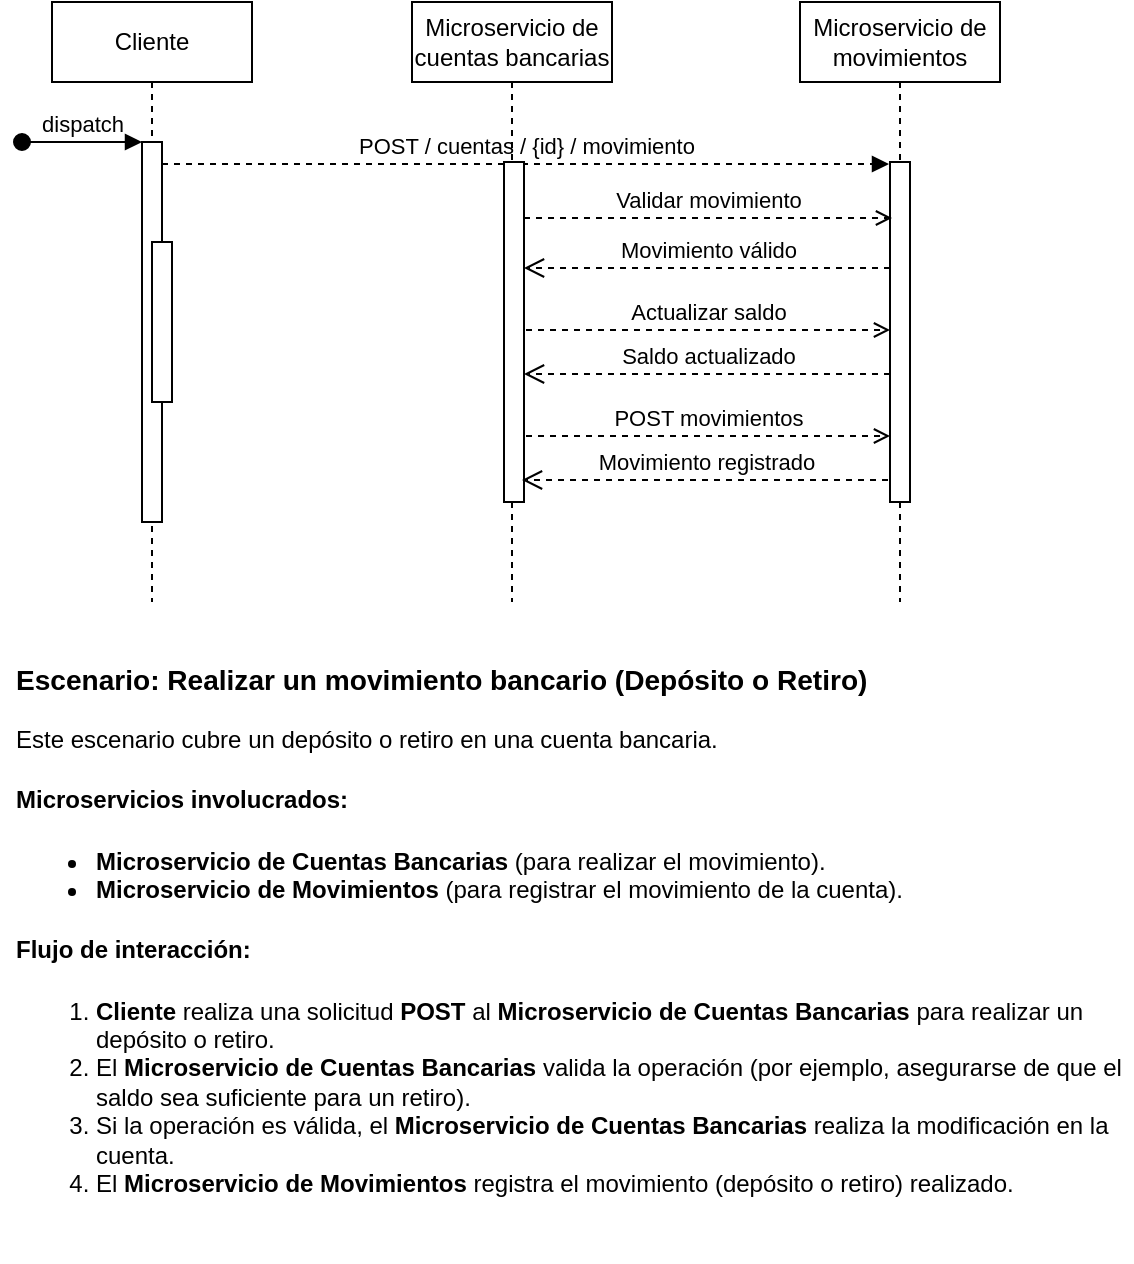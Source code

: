 <mxfile version="24.7.17">
  <diagram name="Page-1" id="2YBvvXClWsGukQMizWep">
    <mxGraphModel dx="864" dy="508" grid="1" gridSize="10" guides="1" tooltips="1" connect="1" arrows="1" fold="1" page="1" pageScale="1" pageWidth="850" pageHeight="1100" math="0" shadow="0">
      <root>
        <mxCell id="0" />
        <mxCell id="1" parent="0" />
        <mxCell id="iaFFKfAGbCPKaMlXtrOD-1" value="Cliente" style="shape=umlLifeline;perimeter=lifelinePerimeter;whiteSpace=wrap;html=1;container=0;dropTarget=0;collapsible=0;recursiveResize=0;outlineConnect=0;portConstraint=eastwest;newEdgeStyle={&quot;edgeStyle&quot;:&quot;elbowEdgeStyle&quot;,&quot;elbow&quot;:&quot;vertical&quot;,&quot;curved&quot;:0,&quot;rounded&quot;:0};" vertex="1" parent="1">
          <mxGeometry x="50" y="50" width="100" height="300" as="geometry" />
        </mxCell>
        <mxCell id="iaFFKfAGbCPKaMlXtrOD-2" value="" style="html=1;points=[];perimeter=orthogonalPerimeter;outlineConnect=0;targetShapes=umlLifeline;portConstraint=eastwest;newEdgeStyle={&quot;edgeStyle&quot;:&quot;elbowEdgeStyle&quot;,&quot;elbow&quot;:&quot;vertical&quot;,&quot;curved&quot;:0,&quot;rounded&quot;:0};" vertex="1" parent="iaFFKfAGbCPKaMlXtrOD-1">
          <mxGeometry x="45" y="70" width="10" height="190" as="geometry" />
        </mxCell>
        <mxCell id="iaFFKfAGbCPKaMlXtrOD-3" value="dispatch" style="html=1;verticalAlign=bottom;startArrow=oval;endArrow=block;startSize=8;edgeStyle=elbowEdgeStyle;elbow=vertical;curved=0;rounded=0;" edge="1" parent="iaFFKfAGbCPKaMlXtrOD-1" target="iaFFKfAGbCPKaMlXtrOD-2">
          <mxGeometry relative="1" as="geometry">
            <mxPoint x="-15" y="70" as="sourcePoint" />
          </mxGeometry>
        </mxCell>
        <mxCell id="iaFFKfAGbCPKaMlXtrOD-4" value="" style="html=1;points=[];perimeter=orthogonalPerimeter;outlineConnect=0;targetShapes=umlLifeline;portConstraint=eastwest;newEdgeStyle={&quot;edgeStyle&quot;:&quot;elbowEdgeStyle&quot;,&quot;elbow&quot;:&quot;vertical&quot;,&quot;curved&quot;:0,&quot;rounded&quot;:0};" vertex="1" parent="iaFFKfAGbCPKaMlXtrOD-1">
          <mxGeometry x="50" y="120" width="10" height="80" as="geometry" />
        </mxCell>
        <mxCell id="iaFFKfAGbCPKaMlXtrOD-7" value="POST / cuentas / {id} / movimiento" style="html=1;verticalAlign=bottom;endArrow=block;edgeStyle=elbowEdgeStyle;elbow=vertical;curved=0;rounded=0;dashed=1;" edge="1" parent="1">
          <mxGeometry relative="1" as="geometry">
            <mxPoint x="105" y="131" as="sourcePoint" />
            <Array as="points">
              <mxPoint x="190" y="131" />
            </Array>
            <mxPoint x="468.5" y="131" as="targetPoint" />
          </mxGeometry>
        </mxCell>
        <mxCell id="iaFFKfAGbCPKaMlXtrOD-9" value="Microservicio de cuentas bancarias" style="shape=umlLifeline;perimeter=lifelinePerimeter;whiteSpace=wrap;html=1;container=0;dropTarget=0;collapsible=0;recursiveResize=0;outlineConnect=0;portConstraint=eastwest;newEdgeStyle={&quot;edgeStyle&quot;:&quot;elbowEdgeStyle&quot;,&quot;elbow&quot;:&quot;vertical&quot;,&quot;curved&quot;:0,&quot;rounded&quot;:0};" vertex="1" parent="1">
          <mxGeometry x="230" y="50" width="100" height="300" as="geometry" />
        </mxCell>
        <mxCell id="iaFFKfAGbCPKaMlXtrOD-10" value="" style="html=1;points=[];perimeter=orthogonalPerimeter;outlineConnect=0;targetShapes=umlLifeline;portConstraint=eastwest;newEdgeStyle={&quot;edgeStyle&quot;:&quot;elbowEdgeStyle&quot;,&quot;elbow&quot;:&quot;vertical&quot;,&quot;curved&quot;:0,&quot;rounded&quot;:0};" vertex="1" parent="iaFFKfAGbCPKaMlXtrOD-9">
          <mxGeometry x="46" y="80" width="10" height="170" as="geometry" />
        </mxCell>
        <mxCell id="iaFFKfAGbCPKaMlXtrOD-11" value="Microservicio de movimientos" style="shape=umlLifeline;perimeter=lifelinePerimeter;whiteSpace=wrap;html=1;container=0;dropTarget=0;collapsible=0;recursiveResize=0;outlineConnect=0;portConstraint=eastwest;newEdgeStyle={&quot;edgeStyle&quot;:&quot;elbowEdgeStyle&quot;,&quot;elbow&quot;:&quot;vertical&quot;,&quot;curved&quot;:0,&quot;rounded&quot;:0};" vertex="1" parent="1">
          <mxGeometry x="424" y="50" width="100" height="300" as="geometry" />
        </mxCell>
        <mxCell id="iaFFKfAGbCPKaMlXtrOD-12" value="" style="html=1;points=[];perimeter=orthogonalPerimeter;outlineConnect=0;targetShapes=umlLifeline;portConstraint=eastwest;newEdgeStyle={&quot;edgeStyle&quot;:&quot;elbowEdgeStyle&quot;,&quot;elbow&quot;:&quot;vertical&quot;,&quot;curved&quot;:0,&quot;rounded&quot;:0};" vertex="1" parent="iaFFKfAGbCPKaMlXtrOD-11">
          <mxGeometry x="45" y="80" width="10" height="170" as="geometry" />
        </mxCell>
        <mxCell id="iaFFKfAGbCPKaMlXtrOD-15" value="Movimiento válido" style="html=1;verticalAlign=bottom;endArrow=open;dashed=1;endSize=8;edgeStyle=elbowEdgeStyle;elbow=vertical;curved=0;rounded=0;" edge="1" parent="1" source="iaFFKfAGbCPKaMlXtrOD-12">
          <mxGeometry relative="1" as="geometry">
            <mxPoint x="286" y="183" as="targetPoint" />
            <Array as="points">
              <mxPoint x="381" y="183" />
            </Array>
            <mxPoint x="456" y="183" as="sourcePoint" />
          </mxGeometry>
        </mxCell>
        <mxCell id="iaFFKfAGbCPKaMlXtrOD-16" value="Validar movimiento" style="html=1;verticalAlign=bottom;endArrow=open;edgeStyle=elbowEdgeStyle;elbow=vertical;curved=0;rounded=0;strokeWidth=1;endFill=0;dashed=1;" edge="1" parent="1">
          <mxGeometry relative="1" as="geometry">
            <mxPoint x="286" y="158" as="sourcePoint" />
            <Array as="points">
              <mxPoint x="371" y="158" />
            </Array>
            <mxPoint x="470" y="158" as="targetPoint" />
          </mxGeometry>
        </mxCell>
        <mxCell id="iaFFKfAGbCPKaMlXtrOD-17" value="Actualizar saldo" style="html=1;verticalAlign=bottom;endArrow=open;edgeStyle=elbowEdgeStyle;elbow=vertical;curved=0;rounded=0;strokeWidth=1;endFill=0;dashed=1;" edge="1" parent="1" target="iaFFKfAGbCPKaMlXtrOD-12">
          <mxGeometry relative="1" as="geometry">
            <mxPoint x="287" y="214" as="sourcePoint" />
            <Array as="points">
              <mxPoint x="372" y="214" />
            </Array>
            <mxPoint x="457" y="214" as="targetPoint" />
          </mxGeometry>
        </mxCell>
        <mxCell id="iaFFKfAGbCPKaMlXtrOD-18" value="Saldo actualizado" style="html=1;verticalAlign=bottom;endArrow=open;dashed=1;endSize=8;edgeStyle=elbowEdgeStyle;elbow=vertical;curved=0;rounded=0;" edge="1" parent="1" source="iaFFKfAGbCPKaMlXtrOD-12">
          <mxGeometry relative="1" as="geometry">
            <mxPoint x="286" y="236" as="targetPoint" />
            <Array as="points">
              <mxPoint x="381" y="236" />
            </Array>
            <mxPoint x="456" y="236" as="sourcePoint" />
          </mxGeometry>
        </mxCell>
        <mxCell id="iaFFKfAGbCPKaMlXtrOD-19" value="POST movimientos" style="html=1;verticalAlign=bottom;endArrow=open;edgeStyle=elbowEdgeStyle;elbow=horizontal;curved=0;rounded=0;strokeWidth=1;endFill=0;dashed=1;" edge="1" parent="1">
          <mxGeometry relative="1" as="geometry">
            <mxPoint x="287" y="267" as="sourcePoint" />
            <Array as="points">
              <mxPoint x="372" y="267" />
            </Array>
            <mxPoint x="469" y="267" as="targetPoint" />
          </mxGeometry>
        </mxCell>
        <mxCell id="iaFFKfAGbCPKaMlXtrOD-20" value="Movimiento registrado" style="html=1;verticalAlign=bottom;endArrow=open;dashed=1;endSize=8;edgeStyle=elbowEdgeStyle;elbow=vertical;curved=0;rounded=0;" edge="1" parent="1">
          <mxGeometry relative="1" as="geometry">
            <mxPoint x="285" y="289" as="targetPoint" />
            <Array as="points">
              <mxPoint x="380" y="289" />
            </Array>
            <mxPoint x="468" y="289" as="sourcePoint" />
          </mxGeometry>
        </mxCell>
        <mxCell id="iaFFKfAGbCPKaMlXtrOD-21" value="&lt;h3&gt;&lt;strong&gt;Escenario: Realizar un movimiento bancario (Depósito o Retiro)&lt;/strong&gt;&lt;/h3&gt;&lt;p&gt;Este escenario cubre un depósito o retiro en una cuenta bancaria.&lt;/p&gt;&lt;h4&gt;&lt;strong&gt;Microservicios involucrados:&lt;/strong&gt;&lt;/h4&gt;&lt;ul&gt;&lt;li&gt;&lt;strong&gt;Microservicio de Cuentas Bancarias&lt;/strong&gt; (para realizar el movimiento).&lt;/li&gt;&lt;li&gt;&lt;strong&gt;Microservicio de Movimientos&lt;/strong&gt; (para registrar el movimiento de la cuenta).&lt;/li&gt;&lt;/ul&gt;&lt;h4&gt;&lt;strong&gt;Flujo de interacción:&lt;/strong&gt;&lt;/h4&gt;&lt;ol&gt;&lt;li&gt;&lt;strong&gt;Cliente&lt;/strong&gt; realiza una solicitud &lt;strong&gt;POST&lt;/strong&gt; al &lt;strong&gt;Microservicio de Cuentas Bancarias&lt;/strong&gt; para realizar un depósito o retiro.&lt;/li&gt;&lt;li&gt;El &lt;strong&gt;Microservicio de Cuentas Bancarias&lt;/strong&gt; valida la operación (por ejemplo, asegurarse de que el saldo sea suficiente para un retiro).&lt;/li&gt;&lt;li&gt;Si la operación es válida, el &lt;strong&gt;Microservicio de Cuentas Bancarias&lt;/strong&gt; realiza la modificación en la cuenta.&lt;/li&gt;&lt;li&gt;El &lt;strong&gt;Microservicio de Movimientos&lt;/strong&gt; registra el movimiento (depósito o retiro) realizado.&lt;/li&gt;&lt;/ol&gt;" style="text;whiteSpace=wrap;html=1;" vertex="1" parent="1">
          <mxGeometry x="30" y="360" width="560" height="320" as="geometry" />
        </mxCell>
      </root>
    </mxGraphModel>
  </diagram>
</mxfile>
